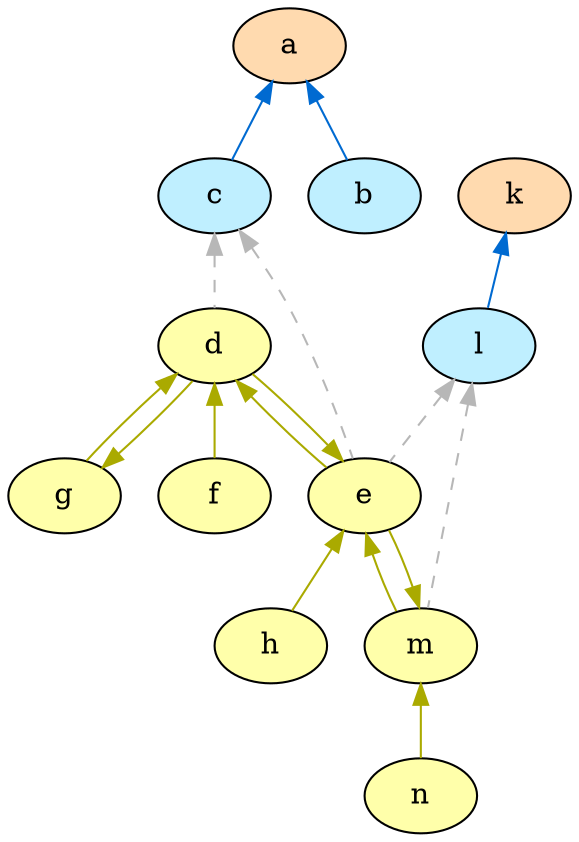 strict digraph "" {
	a	[fillcolor="#ffdaaf",
		style=filled];
	b	[fillcolor="#bfefff",
		style=filled];
	a -> b	[color="#006ad1",
		dir=back];
	c	[fillcolor="#bfefff",
		style=filled];
	a -> c	[color="#006ad1",
		dir=back];
	d	[fillcolor="#FFFFAA",
		style=filled];
	c -> d	[color="#b7b7b7",
		dir=back,
		style=dashed];
	e	[fillcolor="#FFFFAA",
		style=filled];
	c -> e	[color="#b7b7b7",
		dir=back,
		style=dashed];
	d -> e	[color="#AAAA00",
		dir=back];
	f	[fillcolor="#FFFFAA",
		style=filled];
	d -> f	[color="#AAAA00",
		dir=back];
	g	[fillcolor="#FFFFAA",
		style=filled];
	d -> g	[color="#AAAA00",
		dir=back];
	e -> d	[color="#AAAA00",
		dir=back];
	m	[fillcolor="#FFFFAA",
		style=filled];
	e -> m	[color="#AAAA00",
		dir=back];
	h	[fillcolor="#FFFFAA",
		style=filled];
	e -> h	[color="#AAAA00",
		dir=back];
	g -> d	[color="#AAAA00",
		dir=back];
	m -> e	[color="#AAAA00",
		dir=back];
	n	[fillcolor="#FFFFAA",
		style=filled];
	m -> n	[color="#AAAA00",
		dir=back];
	k	[fillcolor="#ffdaaf",
		style=filled];
	l	[fillcolor="#bfefff",
		style=filled];
	k -> l	[color="#006ad1",
		dir=back];
	l -> e	[color="#b7b7b7",
		dir=back,
		style=dashed];
	l -> m	[color="#b7b7b7",
		dir=back,
		style=dashed];
}
